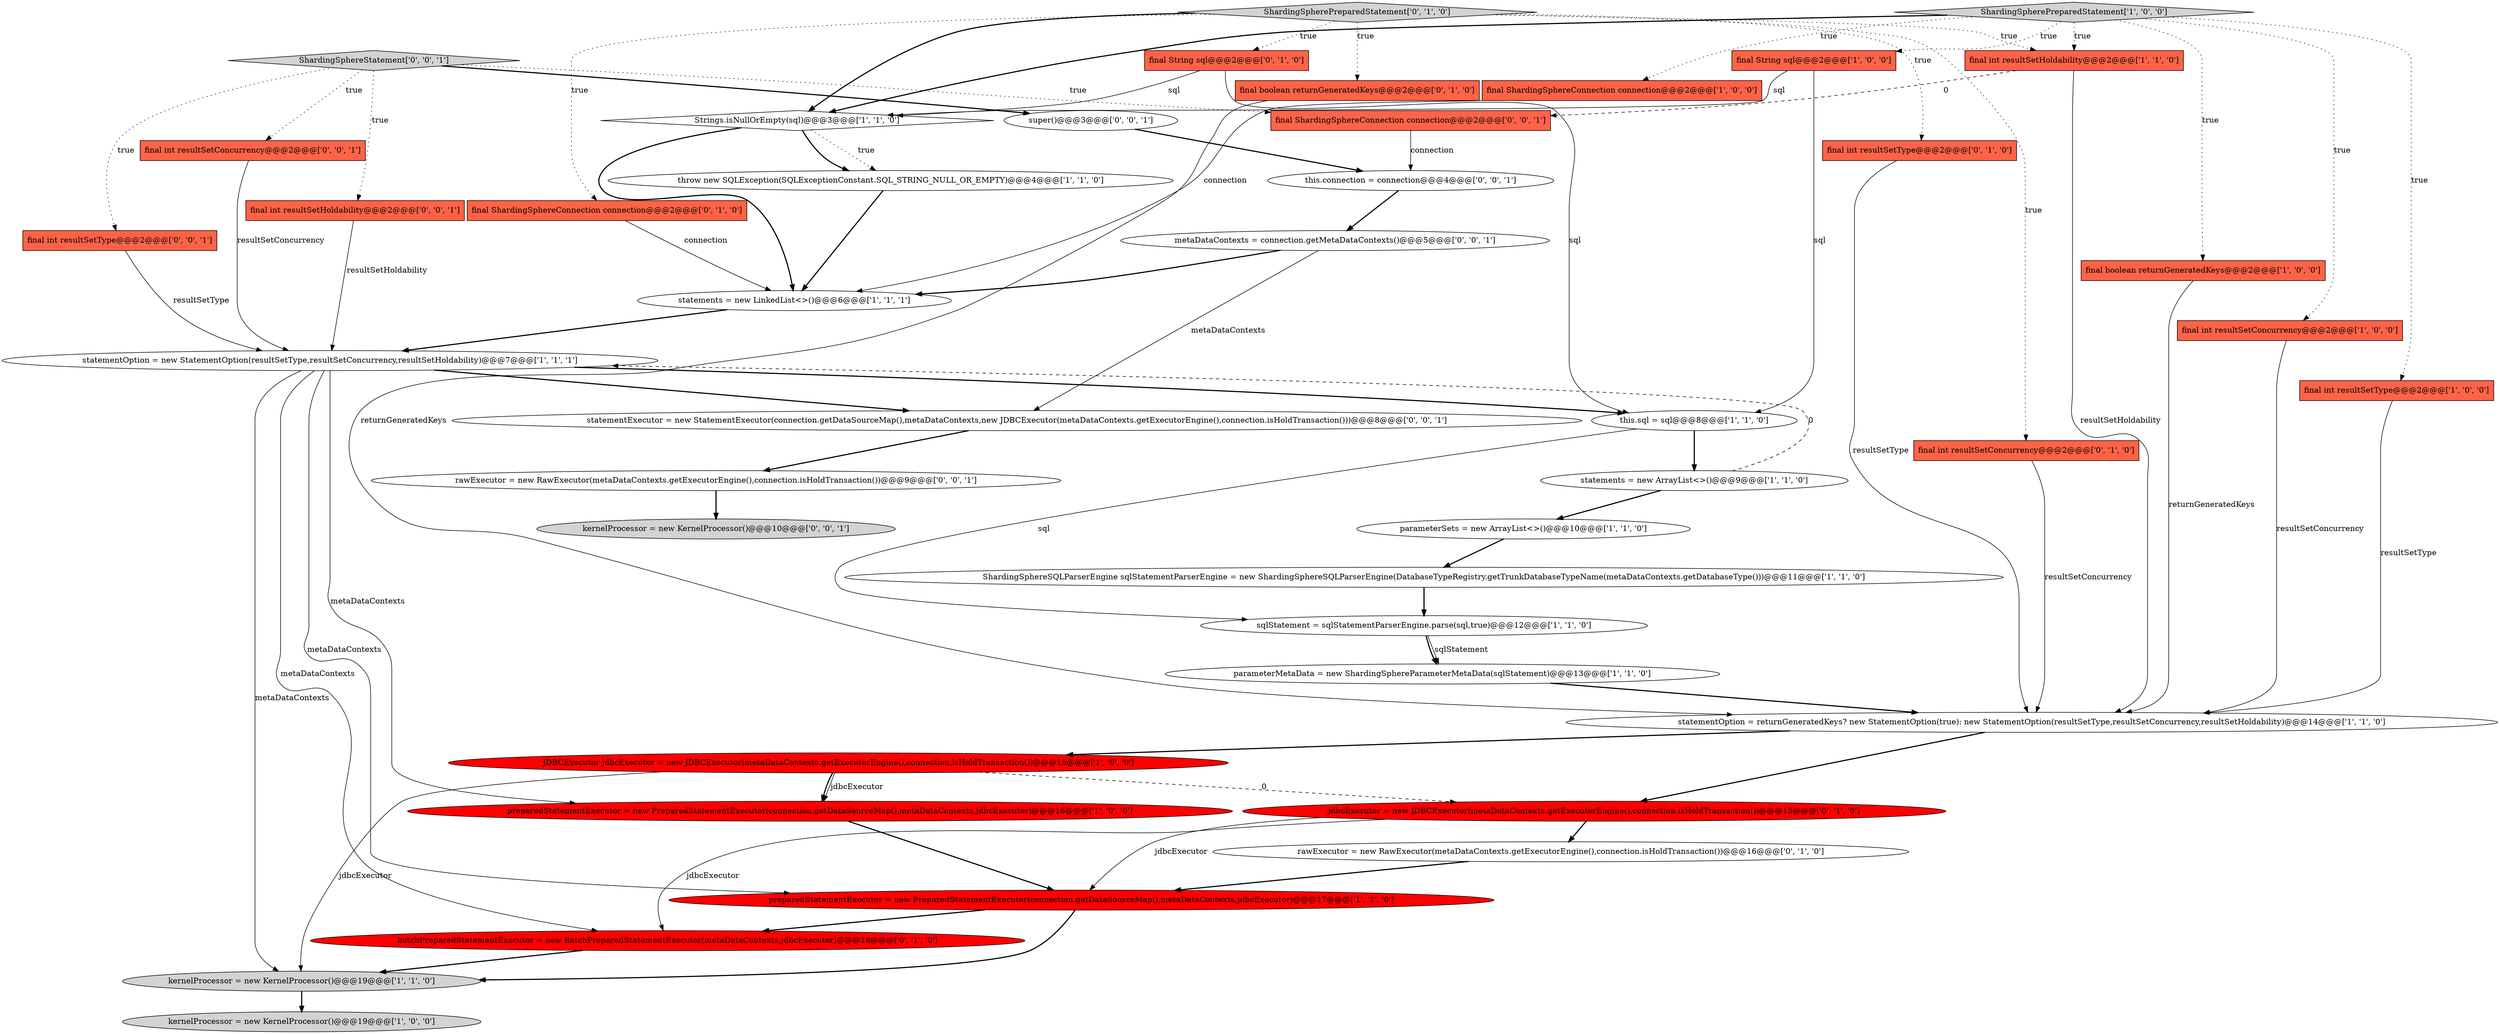digraph {
14 [style = filled, label = "statementOption = new StatementOption(resultSetType,resultSetConcurrency,resultSetHoldability)@@@7@@@['1', '1', '1']", fillcolor = white, shape = ellipse image = "AAA0AAABBB1BBB"];
25 [style = filled, label = "final boolean returnGeneratedKeys@@@2@@@['0', '1', '0']", fillcolor = tomato, shape = box image = "AAA0AAABBB2BBB"];
0 [style = filled, label = "kernelProcessor = new KernelProcessor()@@@19@@@['1', '0', '0']", fillcolor = lightgray, shape = ellipse image = "AAA0AAABBB1BBB"];
26 [style = filled, label = "final int resultSetType@@@2@@@['0', '1', '0']", fillcolor = tomato, shape = box image = "AAA0AAABBB2BBB"];
8 [style = filled, label = "parameterMetaData = new ShardingSphereParameterMetaData(sqlStatement)@@@13@@@['1', '1', '0']", fillcolor = white, shape = ellipse image = "AAA0AAABBB1BBB"];
1 [style = filled, label = "statementOption = returnGeneratedKeys? new StatementOption(true): new StatementOption(resultSetType,resultSetConcurrency,resultSetHoldability)@@@14@@@['1', '1', '0']", fillcolor = white, shape = ellipse image = "AAA0AAABBB1BBB"];
24 [style = filled, label = "jdbcExecutor = new JDBCExecutor(metaDataContexts.getExecutorEngine(),connection.isHoldTransaction())@@@15@@@['0', '1', '0']", fillcolor = red, shape = ellipse image = "AAA1AAABBB2BBB"];
29 [style = filled, label = "final ShardingSphereConnection connection@@@2@@@['0', '1', '0']", fillcolor = tomato, shape = box image = "AAA0AAABBB2BBB"];
35 [style = filled, label = "final int resultSetConcurrency@@@2@@@['0', '0', '1']", fillcolor = tomato, shape = box image = "AAA0AAABBB3BBB"];
36 [style = filled, label = "kernelProcessor = new KernelProcessor()@@@10@@@['0', '0', '1']", fillcolor = lightgray, shape = ellipse image = "AAA0AAABBB3BBB"];
39 [style = filled, label = "final int resultSetHoldability@@@2@@@['0', '0', '1']", fillcolor = tomato, shape = box image = "AAA0AAABBB3BBB"];
9 [style = filled, label = "final boolean returnGeneratedKeys@@@2@@@['1', '0', '0']", fillcolor = tomato, shape = box image = "AAA0AAABBB1BBB"];
33 [style = filled, label = "rawExecutor = new RawExecutor(metaDataContexts.getExecutorEngine(),connection.isHoldTransaction())@@@9@@@['0', '0', '1']", fillcolor = white, shape = ellipse image = "AAA0AAABBB3BBB"];
11 [style = filled, label = "this.sql = sql@@@8@@@['1', '1', '0']", fillcolor = white, shape = ellipse image = "AAA0AAABBB1BBB"];
30 [style = filled, label = "rawExecutor = new RawExecutor(metaDataContexts.getExecutorEngine(),connection.isHoldTransaction())@@@16@@@['0', '1', '0']", fillcolor = white, shape = ellipse image = "AAA0AAABBB2BBB"];
37 [style = filled, label = "this.connection = connection@@@4@@@['0', '0', '1']", fillcolor = white, shape = ellipse image = "AAA0AAABBB3BBB"];
15 [style = filled, label = "preparedStatementExecutor = new PreparedStatementExecutor(connection.getDataSourceMap(),metaDataContexts,jdbcExecutor)@@@16@@@['1', '0', '0']", fillcolor = red, shape = ellipse image = "AAA1AAABBB1BBB"];
41 [style = filled, label = "ShardingSphereStatement['0', '0', '1']", fillcolor = lightgray, shape = diamond image = "AAA0AAABBB3BBB"];
38 [style = filled, label = "super()@@@3@@@['0', '0', '1']", fillcolor = white, shape = ellipse image = "AAA0AAABBB3BBB"];
2 [style = filled, label = "final String sql@@@2@@@['1', '0', '0']", fillcolor = tomato, shape = box image = "AAA0AAABBB1BBB"];
16 [style = filled, label = "sqlStatement = sqlStatementParserEngine.parse(sql,true)@@@12@@@['1', '1', '0']", fillcolor = white, shape = ellipse image = "AAA0AAABBB1BBB"];
19 [style = filled, label = "ShardingSpherePreparedStatement['1', '0', '0']", fillcolor = lightgray, shape = diamond image = "AAA0AAABBB1BBB"];
4 [style = filled, label = "parameterSets = new ArrayList<>()@@@10@@@['1', '1', '0']", fillcolor = white, shape = ellipse image = "AAA0AAABBB1BBB"];
34 [style = filled, label = "final int resultSetType@@@2@@@['0', '0', '1']", fillcolor = tomato, shape = box image = "AAA0AAABBB3BBB"];
21 [style = filled, label = "JDBCExecutor jdbcExecutor = new JDBCExecutor(metaDataContexts.getExecutorEngine(),connection.isHoldTransaction())@@@15@@@['1', '0', '0']", fillcolor = red, shape = ellipse image = "AAA1AAABBB1BBB"];
5 [style = filled, label = "preparedStatementExecutor = new PreparedStatementExecutor(connection.getDataSourceMap(),metaDataContexts,jdbcExecutor)@@@17@@@['1', '1', '0']", fillcolor = red, shape = ellipse image = "AAA1AAABBB1BBB"];
12 [style = filled, label = "final int resultSetConcurrency@@@2@@@['1', '0', '0']", fillcolor = tomato, shape = box image = "AAA0AAABBB1BBB"];
10 [style = filled, label = "statements = new ArrayList<>()@@@9@@@['1', '1', '0']", fillcolor = white, shape = ellipse image = "AAA0AAABBB1BBB"];
7 [style = filled, label = "ShardingSphereSQLParserEngine sqlStatementParserEngine = new ShardingSphereSQLParserEngine(DatabaseTypeRegistry.getTrunkDatabaseTypeName(metaDataContexts.getDatabaseType()))@@@11@@@['1', '1', '0']", fillcolor = white, shape = ellipse image = "AAA0AAABBB1BBB"];
6 [style = filled, label = "final int resultSetType@@@2@@@['1', '0', '0']", fillcolor = tomato, shape = box image = "AAA0AAABBB1BBB"];
17 [style = filled, label = "final ShardingSphereConnection connection@@@2@@@['1', '0', '0']", fillcolor = tomato, shape = box image = "AAA0AAABBB1BBB"];
31 [style = filled, label = "final String sql@@@2@@@['0', '1', '0']", fillcolor = tomato, shape = box image = "AAA0AAABBB2BBB"];
28 [style = filled, label = "final int resultSetConcurrency@@@2@@@['0', '1', '0']", fillcolor = tomato, shape = box image = "AAA0AAABBB2BBB"];
40 [style = filled, label = "statementExecutor = new StatementExecutor(connection.getDataSourceMap(),metaDataContexts,new JDBCExecutor(metaDataContexts.getExecutorEngine(),connection.isHoldTransaction()))@@@8@@@['0', '0', '1']", fillcolor = white, shape = ellipse image = "AAA0AAABBB3BBB"];
23 [style = filled, label = "ShardingSpherePreparedStatement['0', '1', '0']", fillcolor = lightgray, shape = diamond image = "AAA0AAABBB2BBB"];
18 [style = filled, label = "kernelProcessor = new KernelProcessor()@@@19@@@['1', '1', '0']", fillcolor = lightgray, shape = ellipse image = "AAA0AAABBB1BBB"];
32 [style = filled, label = "metaDataContexts = connection.getMetaDataContexts()@@@5@@@['0', '0', '1']", fillcolor = white, shape = ellipse image = "AAA0AAABBB3BBB"];
27 [style = filled, label = "batchPreparedStatementExecutor = new BatchPreparedStatementExecutor(metaDataContexts,jdbcExecutor)@@@18@@@['0', '1', '0']", fillcolor = red, shape = ellipse image = "AAA1AAABBB2BBB"];
42 [style = filled, label = "final ShardingSphereConnection connection@@@2@@@['0', '0', '1']", fillcolor = tomato, shape = box image = "AAA0AAABBB3BBB"];
3 [style = filled, label = "Strings.isNullOrEmpty(sql)@@@3@@@['1', '1', '0']", fillcolor = white, shape = diamond image = "AAA0AAABBB1BBB"];
20 [style = filled, label = "statements = new LinkedList<>()@@@6@@@['1', '1', '1']", fillcolor = white, shape = ellipse image = "AAA0AAABBB1BBB"];
13 [style = filled, label = "throw new SQLException(SQLExceptionConstant.SQL_STRING_NULL_OR_EMPTY)@@@4@@@['1', '1', '0']", fillcolor = white, shape = ellipse image = "AAA0AAABBB1BBB"];
22 [style = filled, label = "final int resultSetHoldability@@@2@@@['1', '1', '0']", fillcolor = tomato, shape = box image = "AAA0AAABBB1BBB"];
14->15 [style = solid, label="metaDataContexts"];
17->20 [style = solid, label="connection"];
27->18 [style = bold, label=""];
34->14 [style = solid, label="resultSetType"];
24->5 [style = solid, label="jdbcExecutor"];
23->22 [style = dotted, label="true"];
16->8 [style = bold, label=""];
41->35 [style = dotted, label="true"];
19->17 [style = dotted, label="true"];
19->2 [style = dotted, label="true"];
23->28 [style = dotted, label="true"];
21->15 [style = bold, label=""];
2->11 [style = solid, label="sql"];
28->1 [style = solid, label="resultSetConcurrency"];
14->5 [style = solid, label="metaDataContexts"];
21->18 [style = solid, label="jdbcExecutor"];
19->12 [style = dotted, label="true"];
24->27 [style = solid, label="jdbcExecutor"];
20->14 [style = bold, label=""];
23->3 [style = bold, label=""];
5->18 [style = bold, label=""];
42->37 [style = solid, label="connection"];
32->40 [style = solid, label="metaDataContexts"];
41->39 [style = dotted, label="true"];
9->1 [style = solid, label="returnGeneratedKeys"];
6->1 [style = solid, label="resultSetType"];
39->14 [style = solid, label="resultSetHoldability"];
4->7 [style = bold, label=""];
15->5 [style = bold, label=""];
24->30 [style = bold, label=""];
14->18 [style = solid, label="metaDataContexts"];
25->1 [style = solid, label="returnGeneratedKeys"];
8->1 [style = bold, label=""];
21->15 [style = solid, label="jdbcExecutor"];
41->34 [style = dotted, label="true"];
40->33 [style = bold, label=""];
23->26 [style = dotted, label="true"];
3->20 [style = bold, label=""];
22->42 [style = dashed, label="0"];
22->1 [style = solid, label="resultSetHoldability"];
31->3 [style = solid, label="sql"];
30->5 [style = bold, label=""];
38->37 [style = bold, label=""];
11->10 [style = bold, label=""];
1->21 [style = bold, label=""];
1->24 [style = bold, label=""];
29->20 [style = solid, label="connection"];
33->36 [style = bold, label=""];
19->9 [style = dotted, label="true"];
19->22 [style = dotted, label="true"];
7->16 [style = bold, label=""];
3->13 [style = dotted, label="true"];
10->4 [style = bold, label=""];
3->13 [style = bold, label=""];
37->32 [style = bold, label=""];
31->11 [style = solid, label="sql"];
41->38 [style = bold, label=""];
26->1 [style = solid, label="resultSetType"];
19->6 [style = dotted, label="true"];
41->42 [style = dotted, label="true"];
5->27 [style = bold, label=""];
23->29 [style = dotted, label="true"];
12->1 [style = solid, label="resultSetConcurrency"];
16->8 [style = solid, label="sqlStatement"];
35->14 [style = solid, label="resultSetConcurrency"];
23->31 [style = dotted, label="true"];
14->11 [style = bold, label=""];
19->3 [style = bold, label=""];
23->25 [style = dotted, label="true"];
18->0 [style = bold, label=""];
32->20 [style = bold, label=""];
14->40 [style = bold, label=""];
11->16 [style = solid, label="sql"];
2->3 [style = solid, label="sql"];
21->24 [style = dashed, label="0"];
14->27 [style = solid, label="metaDataContexts"];
10->14 [style = dashed, label="0"];
13->20 [style = bold, label=""];
}
